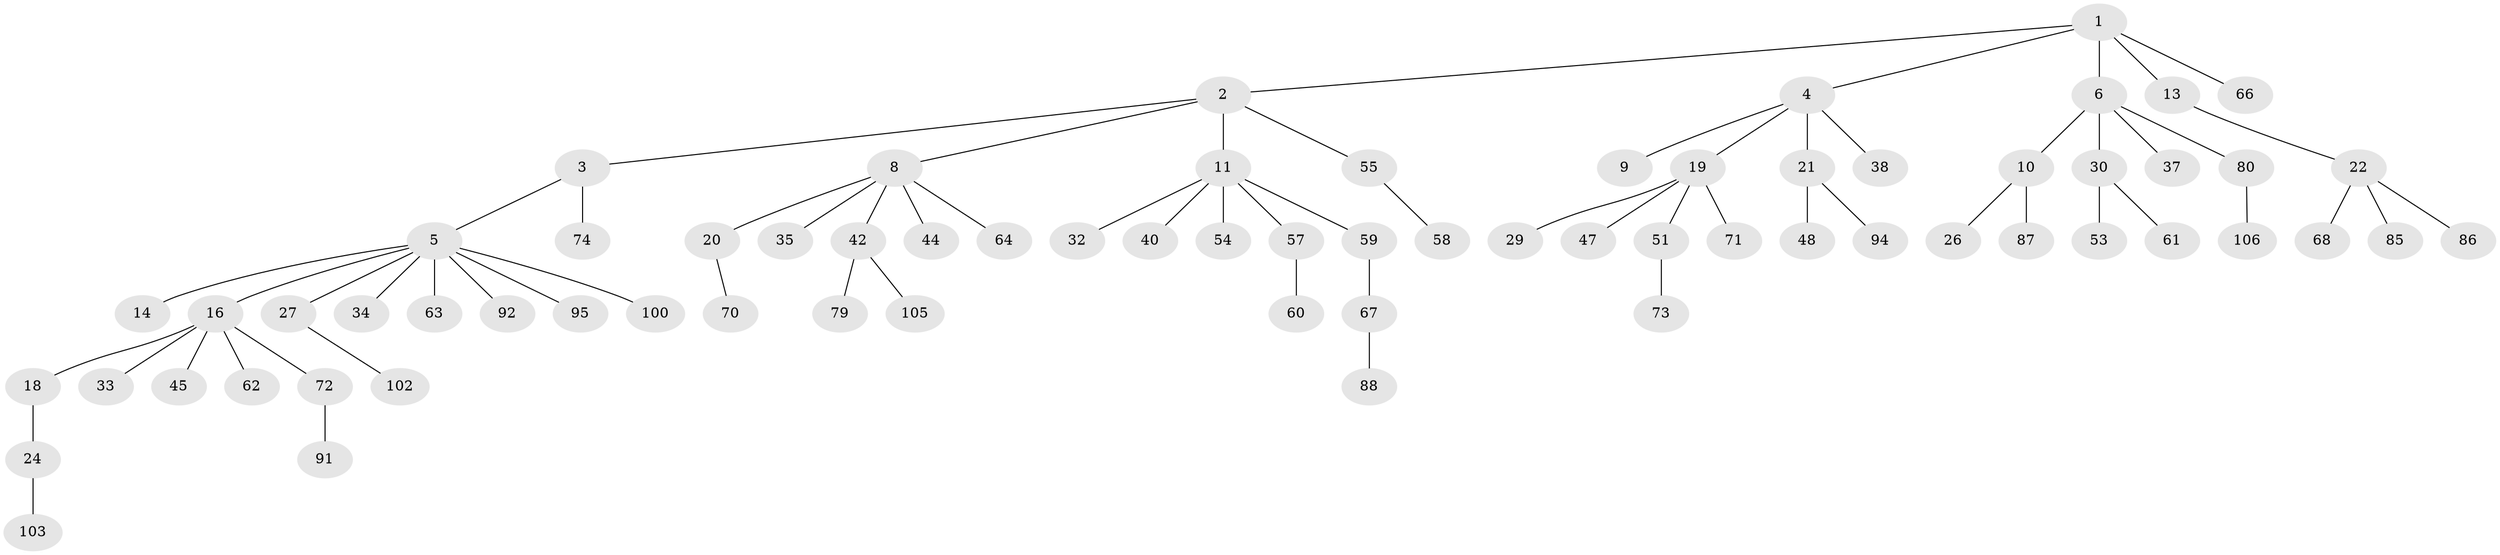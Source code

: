 // original degree distribution, {5: 0.03773584905660377, 3: 0.12264150943396226, 6: 0.018867924528301886, 7: 0.018867924528301886, 2: 0.2641509433962264, 4: 0.03773584905660377, 1: 0.5}
// Generated by graph-tools (version 1.1) at 2025/11/02/27/25 16:11:27]
// undirected, 70 vertices, 69 edges
graph export_dot {
graph [start="1"]
  node [color=gray90,style=filled];
  1 [super="+28"];
  2 [super="+50"];
  3;
  4 [super="+17"];
  5 [super="+12"];
  6 [super="+7"];
  8 [super="+23"];
  9 [super="+31"];
  10 [super="+15"];
  11 [super="+99"];
  13;
  14 [super="+84"];
  16 [super="+39"];
  18 [super="+65"];
  19 [super="+56"];
  20 [super="+90"];
  21 [super="+41"];
  22 [super="+25"];
  24 [super="+46"];
  26;
  27 [super="+43"];
  29 [super="+36"];
  30 [super="+52"];
  32 [super="+49"];
  33;
  34;
  35;
  37 [super="+69"];
  38;
  40;
  42 [super="+76"];
  44;
  45;
  47 [super="+98"];
  48;
  51;
  53;
  54;
  55 [super="+101"];
  57 [super="+82"];
  58;
  59 [super="+78"];
  60 [super="+93"];
  61;
  62;
  63;
  64;
  66 [super="+96"];
  67;
  68;
  70 [super="+77"];
  71 [super="+75"];
  72 [super="+81"];
  73;
  74 [super="+83"];
  79;
  80;
  85;
  86;
  87;
  88 [super="+89"];
  91;
  92;
  94;
  95 [super="+97"];
  100;
  102 [super="+104"];
  103;
  105;
  106;
  1 -- 2;
  1 -- 4;
  1 -- 6;
  1 -- 13;
  1 -- 66;
  2 -- 3;
  2 -- 8;
  2 -- 11;
  2 -- 55;
  3 -- 5;
  3 -- 74;
  4 -- 9;
  4 -- 19;
  4 -- 21;
  4 -- 38;
  5 -- 14;
  5 -- 16;
  5 -- 27;
  5 -- 63;
  5 -- 100;
  5 -- 34;
  5 -- 92;
  5 -- 95;
  6 -- 10;
  6 -- 37;
  6 -- 80;
  6 -- 30;
  8 -- 20;
  8 -- 35;
  8 -- 42;
  8 -- 64;
  8 -- 44;
  10 -- 26;
  10 -- 87;
  11 -- 32;
  11 -- 40;
  11 -- 54;
  11 -- 57;
  11 -- 59;
  13 -- 22;
  16 -- 18;
  16 -- 33;
  16 -- 62;
  16 -- 72;
  16 -- 45;
  18 -- 24;
  19 -- 29;
  19 -- 47;
  19 -- 51;
  19 -- 71;
  20 -- 70;
  21 -- 48;
  21 -- 94;
  22 -- 85;
  22 -- 86;
  22 -- 68;
  24 -- 103;
  27 -- 102;
  30 -- 53;
  30 -- 61;
  42 -- 79;
  42 -- 105;
  51 -- 73;
  55 -- 58;
  57 -- 60;
  59 -- 67;
  67 -- 88;
  72 -- 91;
  80 -- 106;
}
